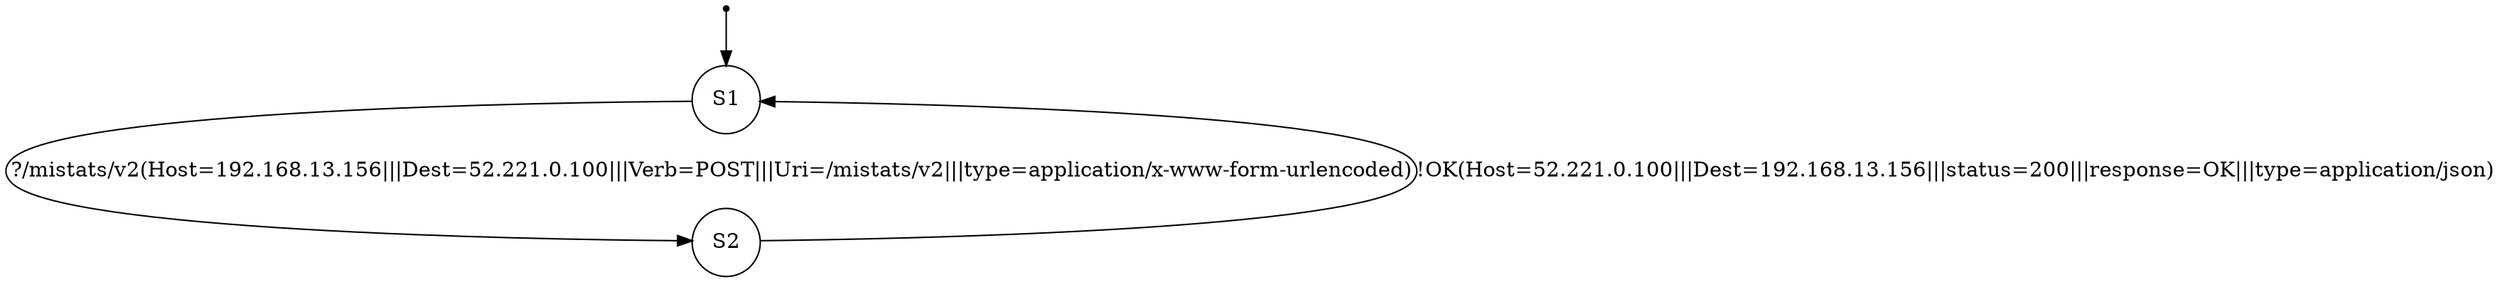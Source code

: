 digraph LTS {
S00[shape=point]
S1[label=S1,shape=circle];
S2[label=S2,shape=circle];
S00 -> S1
S1 -> S2[label ="?/mistats/v2(Host=192.168.13.156|||Dest=52.221.0.100|||Verb=POST|||Uri=/mistats/v2|||type=application/x-www-form-urlencoded)"];
S2 -> S1[label ="!OK(Host=52.221.0.100|||Dest=192.168.13.156|||status=200|||response=OK|||type=application/json)"];
}
